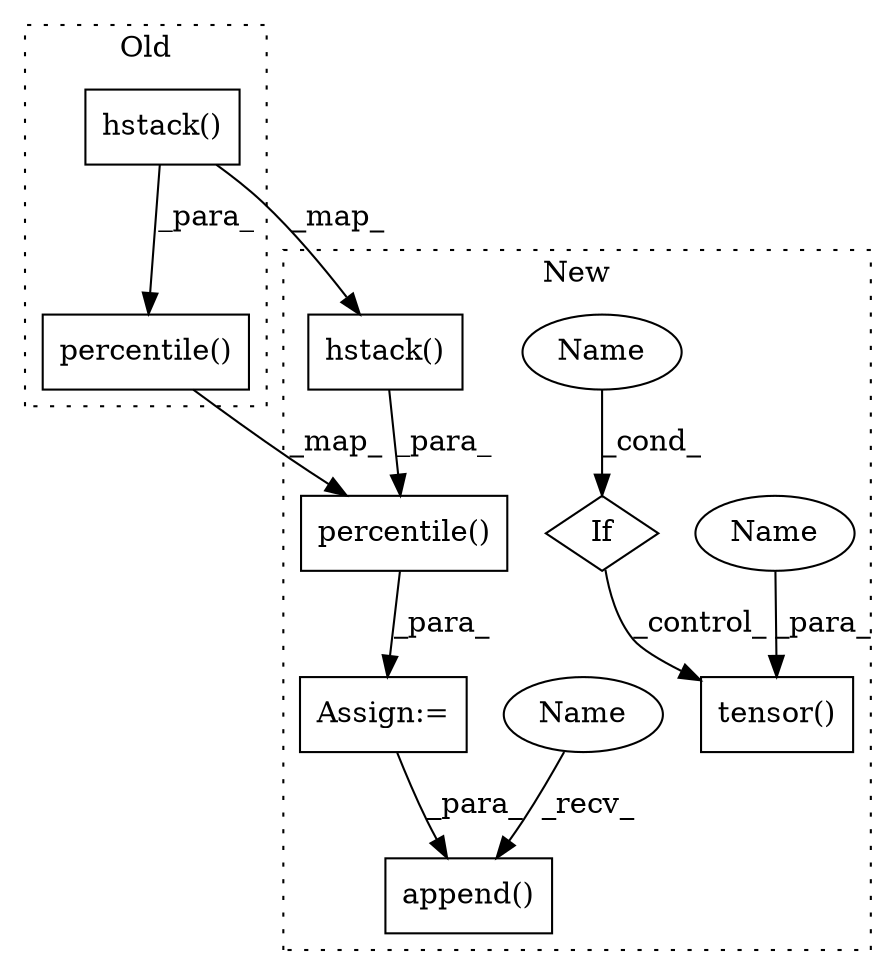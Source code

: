 digraph G {
subgraph cluster0 {
1 [label="percentile()" a="75" s="5608,5661" l="17,1" shape="box"];
3 [label="hstack()" a="75" s="5625,5648" l="13,1" shape="box"];
label = "Old";
style="dotted";
}
subgraph cluster1 {
2 [label="percentile()" a="75" s="6771,6824" l="17,1" shape="box"];
4 [label="hstack()" a="75" s="6788,6811" l="13,1" shape="box"];
5 [label="Assign:=" a="68" s="6768" l="3" shape="box"];
6 [label="append()" a="75" s="6875,6905" l="20,1" shape="box"];
7 [label="tensor()" a="75" s="6978,7003" l="13,1" shape="box"];
8 [label="If" a="96" s="6949" l="3" shape="diamond"];
9 [label="Name" a="87" s="6952" l="9" shape="ellipse"];
10 [label="Name" a="87" s="6875" l="12" shape="ellipse"];
11 [label="Name" a="87" s="6991" l="12" shape="ellipse"];
label = "New";
style="dotted";
}
1 -> 2 [label="_map_"];
2 -> 5 [label="_para_"];
3 -> 1 [label="_para_"];
3 -> 4 [label="_map_"];
4 -> 2 [label="_para_"];
5 -> 6 [label="_para_"];
8 -> 7 [label="_control_"];
9 -> 8 [label="_cond_"];
10 -> 6 [label="_recv_"];
11 -> 7 [label="_para_"];
}